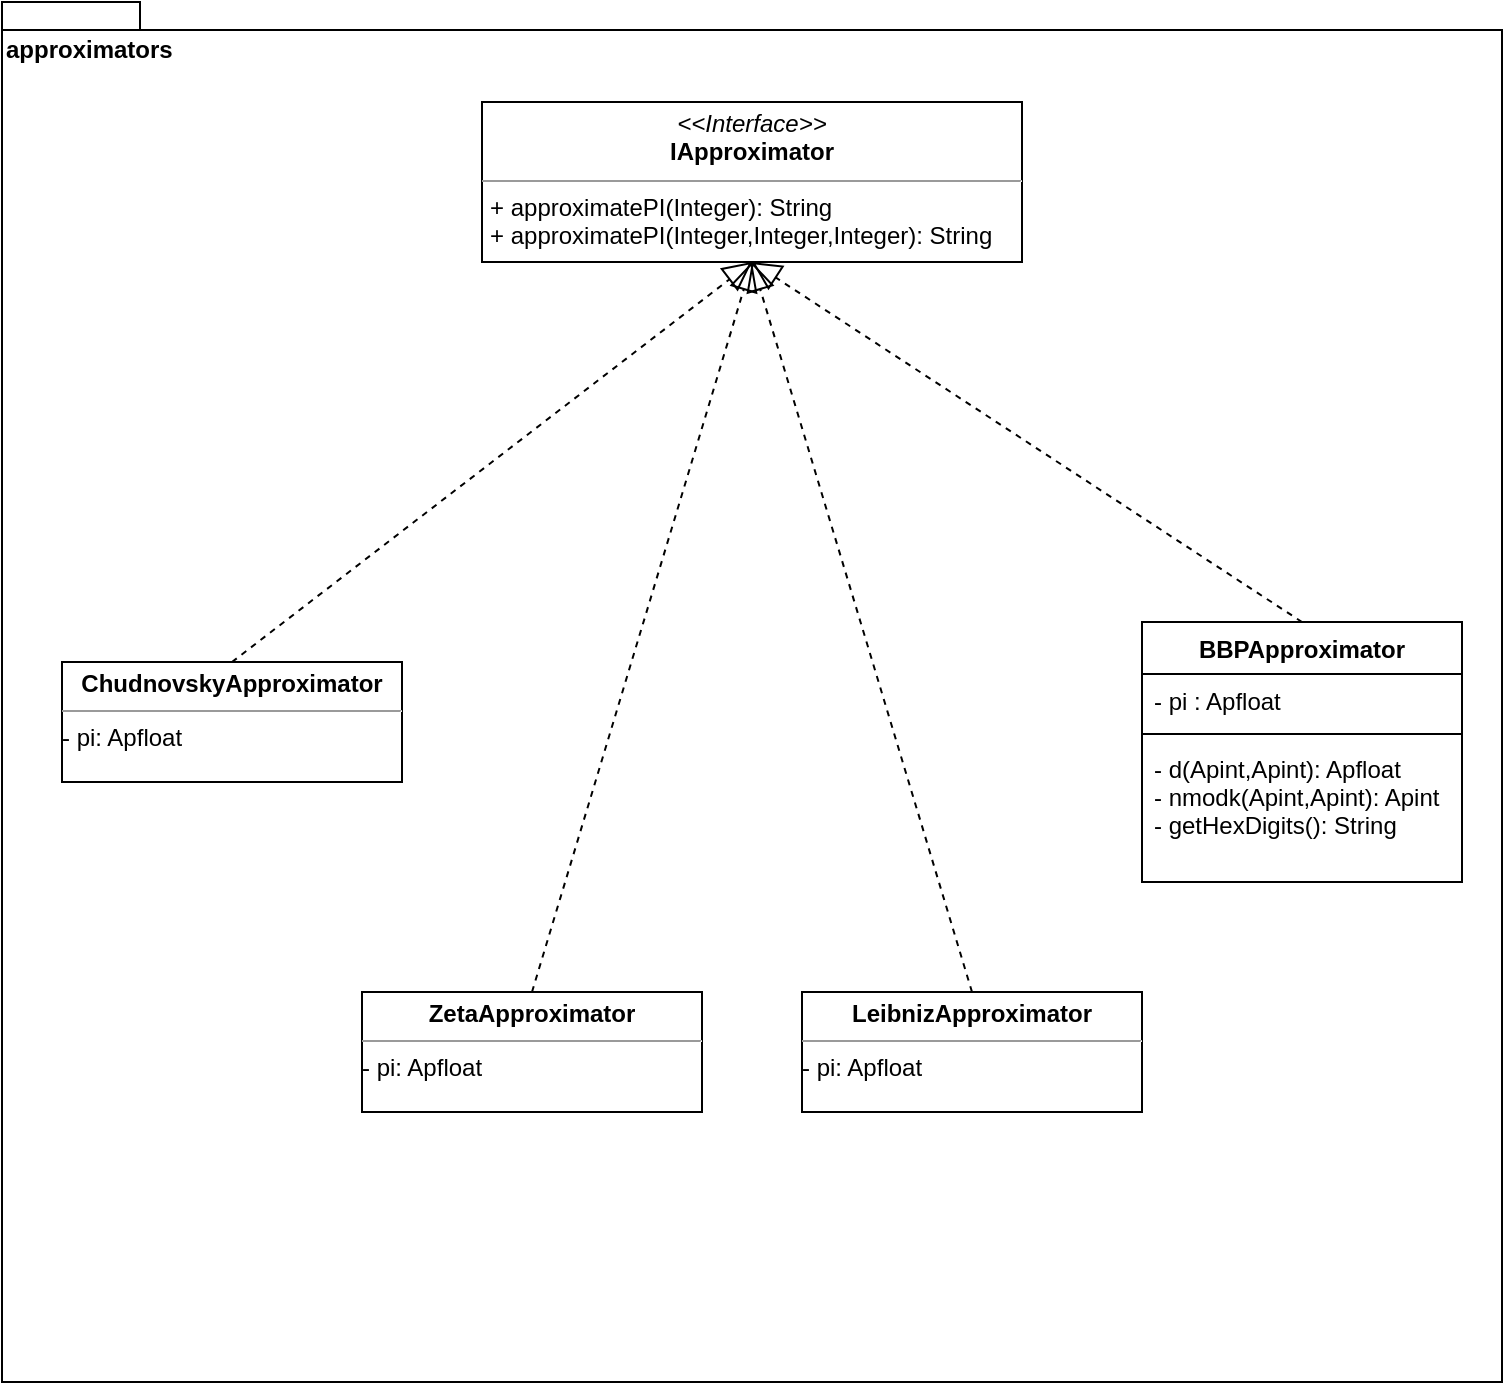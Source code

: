 <mxfile version="13.8.8" type="device"><diagram id="C5RBs43oDa-KdzZeNtuy" name="Page-1"><mxGraphModel dx="1422" dy="771" grid="1" gridSize="10" guides="1" tooltips="1" connect="1" arrows="1" fold="1" page="1" pageScale="1" pageWidth="827" pageHeight="1169" math="0" shadow="0"><root><mxCell id="WIyWlLk6GJQsqaUBKTNV-0"/><mxCell id="WIyWlLk6GJQsqaUBKTNV-1" parent="WIyWlLk6GJQsqaUBKTNV-0"/><mxCell id="qrfo7Ln0NHe3E-DVJiJf-0" value="&lt;div&gt;approximators&lt;/div&gt;&lt;div&gt;&lt;br&gt;&lt;/div&gt;" style="shape=folder;fontStyle=1;spacingTop=10;tabWidth=40;tabHeight=14;tabPosition=left;html=1;align=left;verticalAlign=top;" parent="WIyWlLk6GJQsqaUBKTNV-1" vertex="1"><mxGeometry x="40" y="30" width="750" height="690" as="geometry"/></mxCell><mxCell id="qrfo7Ln0NHe3E-DVJiJf-2" value="&lt;p style=&quot;margin: 0px ; margin-top: 4px ; text-align: center&quot;&gt;&lt;i&gt;&amp;lt;&amp;lt;Interface&amp;gt;&amp;gt;&lt;/i&gt;&lt;br&gt;&lt;b&gt;IApproximator&lt;/b&gt;&lt;/p&gt;&lt;hr size=&quot;1&quot;&gt;&lt;p style=&quot;margin: 0px ; margin-left: 4px&quot;&gt;+ approximatePI(Integer): String&lt;/p&gt;&lt;p style=&quot;margin: 0px ; margin-left: 4px&quot;&gt;+ approximatePI(Integer,Integer,Integer): String&lt;br&gt;&lt;/p&gt;" style="verticalAlign=top;align=left;overflow=fill;fontSize=12;fontFamily=Helvetica;html=1;" parent="WIyWlLk6GJQsqaUBKTNV-1" vertex="1"><mxGeometry x="280" y="80" width="270" height="80" as="geometry"/></mxCell><mxCell id="qrfo7Ln0NHe3E-DVJiJf-3" value="&lt;p style=&quot;margin: 0px ; margin-top: 4px ; text-align: center&quot;&gt;&lt;b&gt;ChudnovskyApproximator&lt;/b&gt;&lt;/p&gt;&lt;hr size=&quot;1&quot;&gt;&lt;div style=&quot;height: 2px&quot;&gt;- pi: Apfloat&lt;br&gt;&lt;/div&gt;" style="verticalAlign=top;align=left;overflow=fill;fontSize=12;fontFamily=Helvetica;html=1;" parent="WIyWlLk6GJQsqaUBKTNV-1" vertex="1"><mxGeometry x="70" y="360" width="170" height="60" as="geometry"/></mxCell><mxCell id="qrfo7Ln0NHe3E-DVJiJf-4" value="&lt;p style=&quot;margin: 0px ; margin-top: 4px ; text-align: center&quot;&gt;&lt;b&gt;ZetaApproximator&lt;/b&gt;&lt;/p&gt;&lt;hr size=&quot;1&quot;&gt;&lt;div style=&quot;height: 2px&quot;&gt;- pi: Apfloat&lt;/div&gt;" style="verticalAlign=top;align=left;overflow=fill;fontSize=12;fontFamily=Helvetica;html=1;" parent="WIyWlLk6GJQsqaUBKTNV-1" vertex="1"><mxGeometry x="220" y="525" width="170" height="60" as="geometry"/></mxCell><mxCell id="qrfo7Ln0NHe3E-DVJiJf-5" value="&lt;p style=&quot;margin: 0px ; margin-top: 4px ; text-align: center&quot;&gt;&lt;b&gt;LeibnizApproximator&lt;/b&gt;&lt;/p&gt;&lt;hr size=&quot;1&quot;&gt;&lt;div style=&quot;height: 2px&quot;&gt;- pi: Apfloat&lt;/div&gt;" style="verticalAlign=top;align=left;overflow=fill;fontSize=12;fontFamily=Helvetica;html=1;" parent="WIyWlLk6GJQsqaUBKTNV-1" vertex="1"><mxGeometry x="440" y="525" width="170" height="60" as="geometry"/></mxCell><mxCell id="qrfo7Ln0NHe3E-DVJiJf-7" value="BBPApproximator" style="swimlane;fontStyle=1;align=center;verticalAlign=top;childLayout=stackLayout;horizontal=1;startSize=26;horizontalStack=0;resizeParent=1;resizeParentMax=0;resizeLast=0;collapsible=1;marginBottom=0;" parent="WIyWlLk6GJQsqaUBKTNV-1" vertex="1"><mxGeometry x="610" y="340" width="160" height="130" as="geometry"/></mxCell><mxCell id="qrfo7Ln0NHe3E-DVJiJf-8" value="- pi : Apfloat" style="text;strokeColor=none;fillColor=none;align=left;verticalAlign=top;spacingLeft=4;spacingRight=4;overflow=hidden;rotatable=0;points=[[0,0.5],[1,0.5]];portConstraint=eastwest;" parent="qrfo7Ln0NHe3E-DVJiJf-7" vertex="1"><mxGeometry y="26" width="160" height="26" as="geometry"/></mxCell><mxCell id="qrfo7Ln0NHe3E-DVJiJf-9" value="" style="line;strokeWidth=1;fillColor=none;align=left;verticalAlign=middle;spacingTop=-1;spacingLeft=3;spacingRight=3;rotatable=0;labelPosition=right;points=[];portConstraint=eastwest;" parent="qrfo7Ln0NHe3E-DVJiJf-7" vertex="1"><mxGeometry y="52" width="160" height="8" as="geometry"/></mxCell><mxCell id="qrfo7Ln0NHe3E-DVJiJf-10" value="- d(Apint,Apint): Apfloat&#xA;- nmodk(Apint,Apint): Apint&#xA;- getHexDigits(): String&#xA;" style="text;strokeColor=none;fillColor=none;align=left;verticalAlign=top;spacingLeft=4;spacingRight=4;overflow=hidden;rotatable=0;points=[[0,0.5],[1,0.5]];portConstraint=eastwest;" parent="qrfo7Ln0NHe3E-DVJiJf-7" vertex="1"><mxGeometry y="60" width="160" height="70" as="geometry"/></mxCell><mxCell id="qrfo7Ln0NHe3E-DVJiJf-11" value="" style="endArrow=block;dashed=1;endFill=0;endSize=12;html=1;exitX=0.5;exitY=0;exitDx=0;exitDy=0;entryX=0.5;entryY=1;entryDx=0;entryDy=0;" parent="WIyWlLk6GJQsqaUBKTNV-1" source="qrfo7Ln0NHe3E-DVJiJf-3" target="qrfo7Ln0NHe3E-DVJiJf-2" edge="1"><mxGeometry width="160" relative="1" as="geometry"><mxPoint x="330" y="400" as="sourcePoint"/><mxPoint x="490" y="400" as="targetPoint"/></mxGeometry></mxCell><mxCell id="qrfo7Ln0NHe3E-DVJiJf-12" value="" style="endArrow=block;dashed=1;endFill=0;endSize=12;html=1;entryX=0.5;entryY=1;entryDx=0;entryDy=0;exitX=0.5;exitY=0;exitDx=0;exitDy=0;" parent="WIyWlLk6GJQsqaUBKTNV-1" source="qrfo7Ln0NHe3E-DVJiJf-4" target="qrfo7Ln0NHe3E-DVJiJf-2" edge="1"><mxGeometry width="160" relative="1" as="geometry"><mxPoint x="330" y="400" as="sourcePoint"/><mxPoint x="490" y="400" as="targetPoint"/></mxGeometry></mxCell><mxCell id="qrfo7Ln0NHe3E-DVJiJf-13" value="" style="endArrow=block;dashed=1;endFill=0;endSize=12;html=1;exitX=0.5;exitY=0;exitDx=0;exitDy=0;entryX=0.5;entryY=1;entryDx=0;entryDy=0;" parent="WIyWlLk6GJQsqaUBKTNV-1" source="qrfo7Ln0NHe3E-DVJiJf-5" target="qrfo7Ln0NHe3E-DVJiJf-2" edge="1"><mxGeometry width="160" relative="1" as="geometry"><mxPoint x="330" y="400" as="sourcePoint"/><mxPoint x="490" y="400" as="targetPoint"/></mxGeometry></mxCell><mxCell id="qrfo7Ln0NHe3E-DVJiJf-14" value="" style="endArrow=block;dashed=1;endFill=0;endSize=12;html=1;exitX=0.5;exitY=0;exitDx=0;exitDy=0;entryX=0.5;entryY=1;entryDx=0;entryDy=0;" parent="WIyWlLk6GJQsqaUBKTNV-1" source="qrfo7Ln0NHe3E-DVJiJf-7" target="qrfo7Ln0NHe3E-DVJiJf-2" edge="1"><mxGeometry width="160" relative="1" as="geometry"><mxPoint x="330" y="400" as="sourcePoint"/><mxPoint x="490" y="400" as="targetPoint"/></mxGeometry></mxCell></root></mxGraphModel></diagram></mxfile>